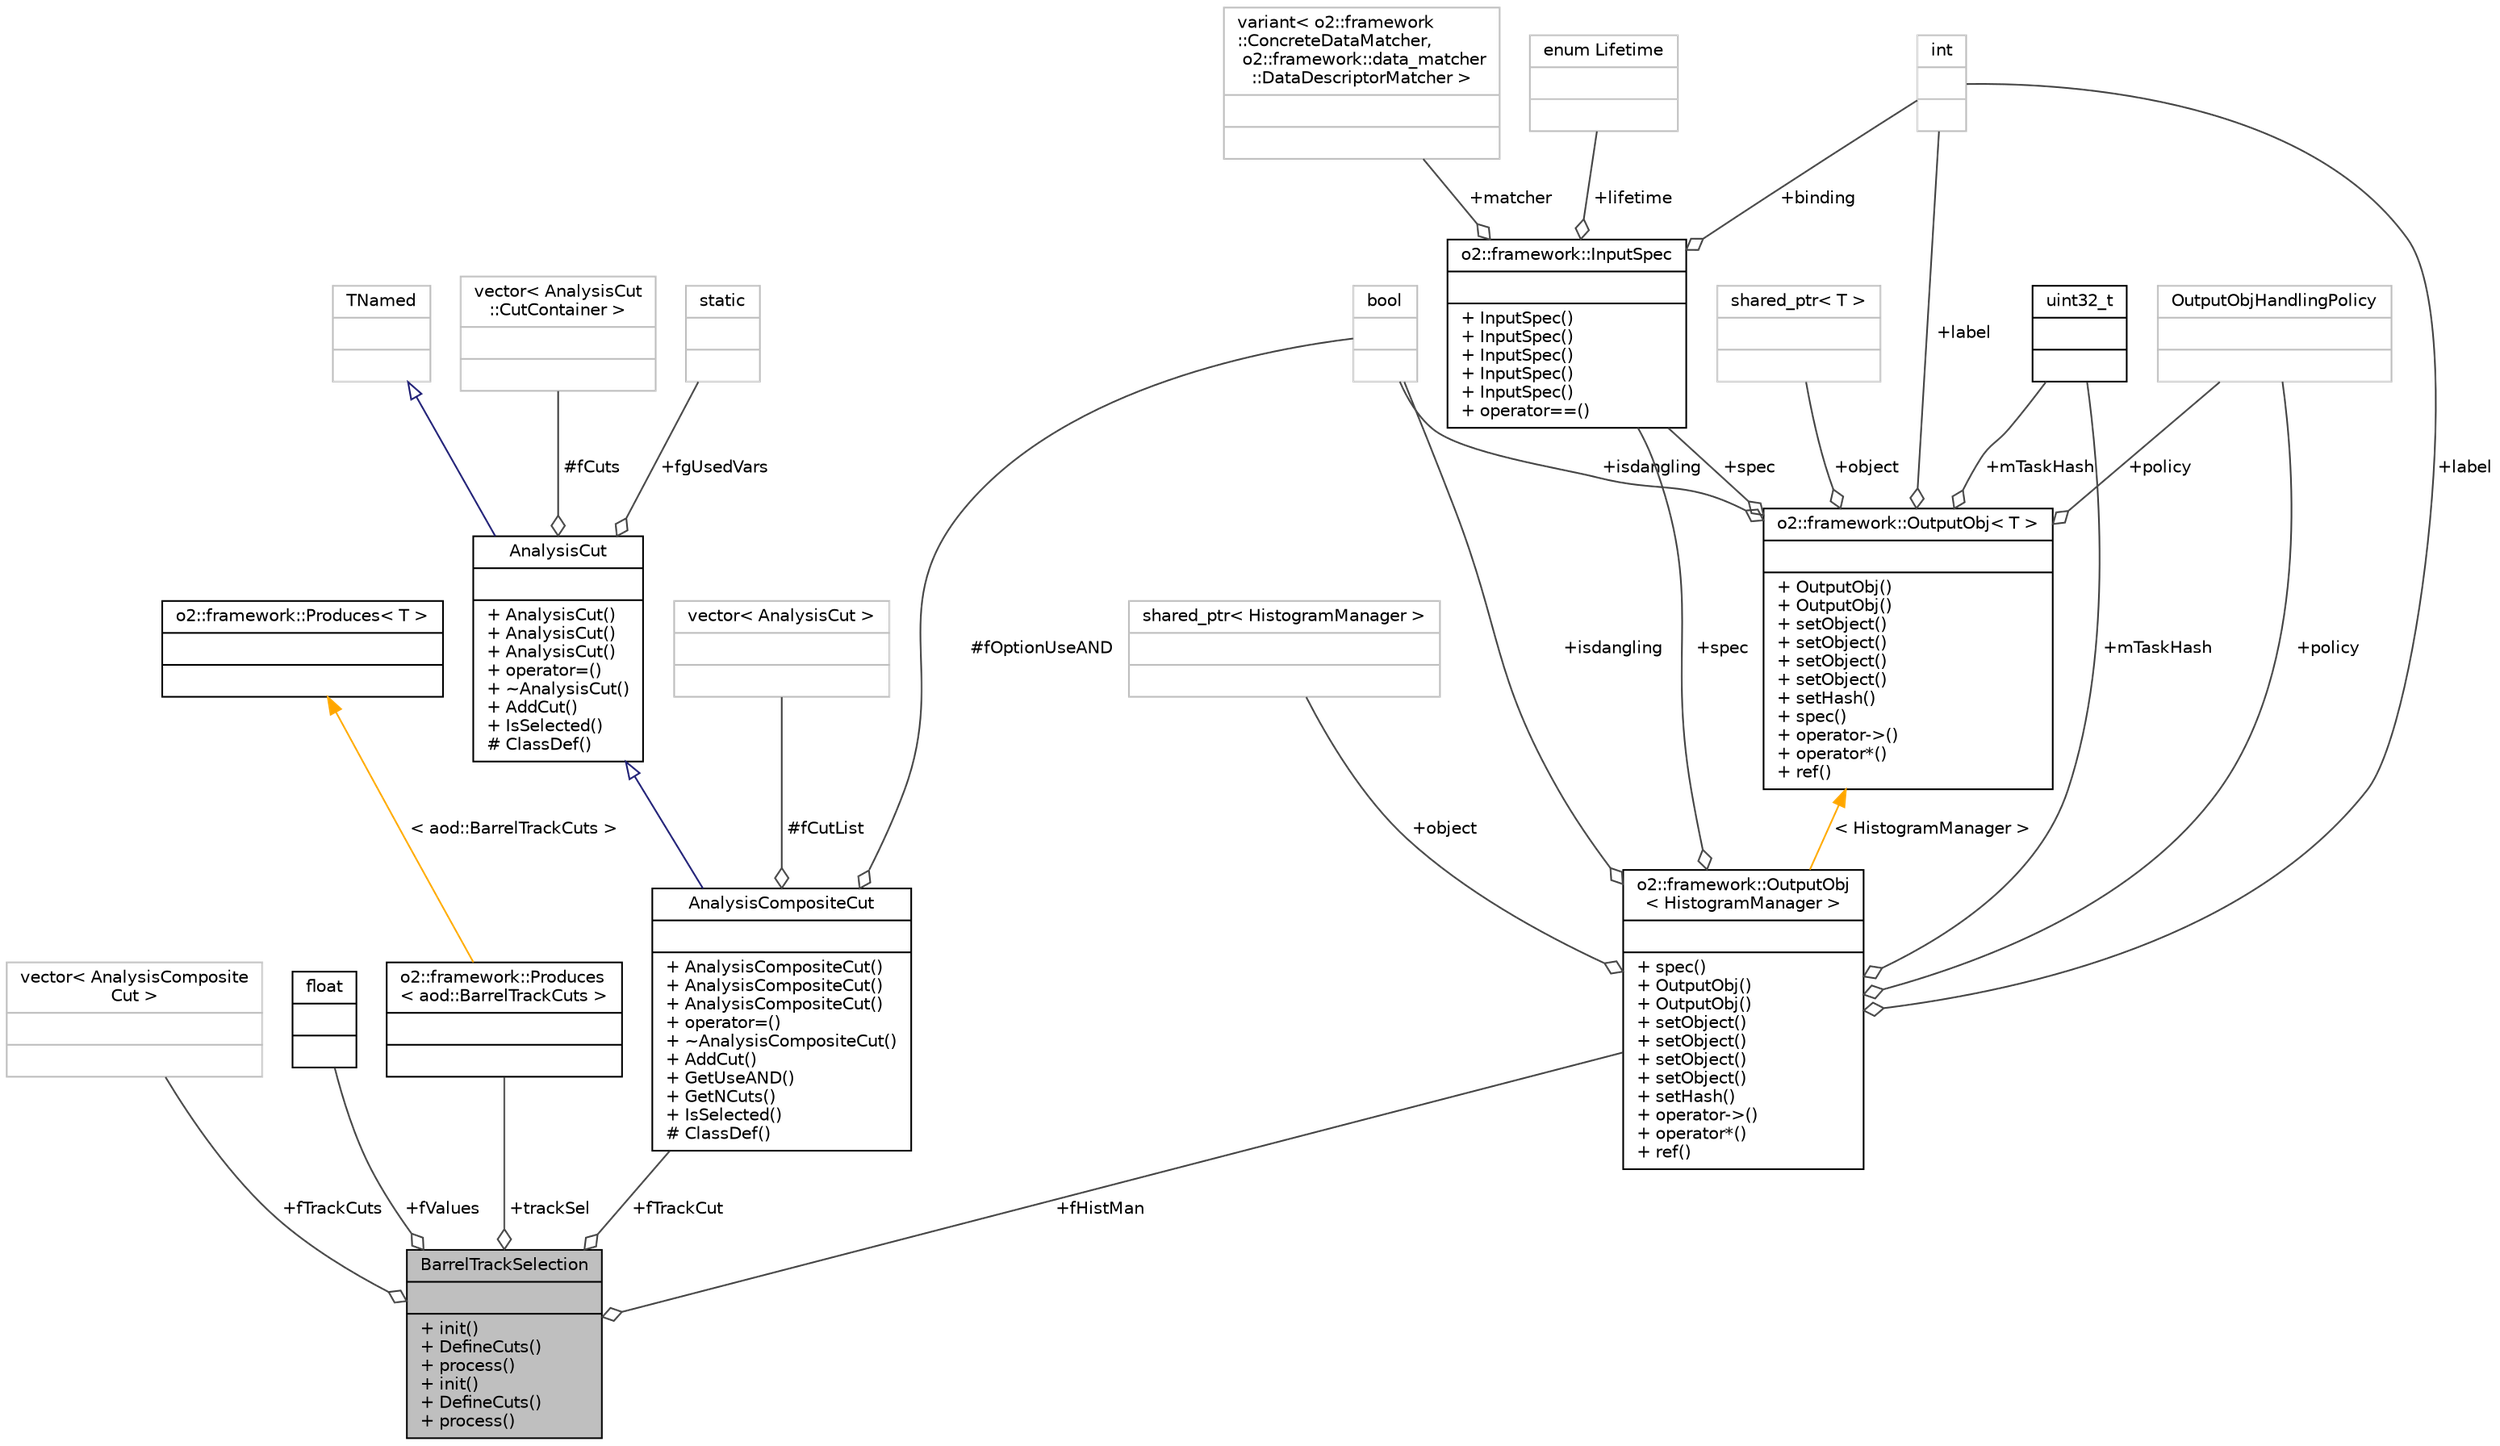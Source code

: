 digraph "BarrelTrackSelection"
{
 // INTERACTIVE_SVG=YES
  bgcolor="transparent";
  edge [fontname="Helvetica",fontsize="10",labelfontname="Helvetica",labelfontsize="10"];
  node [fontname="Helvetica",fontsize="10",shape=record];
  Node1 [label="{BarrelTrackSelection\n||+ init()\l+ DefineCuts()\l+ process()\l+ init()\l+ DefineCuts()\l+ process()\l}",height=0.2,width=0.4,color="black", fillcolor="grey75", style="filled", fontcolor="black"];
  Node2 -> Node1 [color="grey25",fontsize="10",style="solid",label=" +fTrackCuts" ,arrowhead="odiamond",fontname="Helvetica"];
  Node2 [label="{vector\< AnalysisComposite\lCut \>\n||}",height=0.2,width=0.4,color="grey75"];
  Node3 -> Node1 [color="grey25",fontsize="10",style="solid",label=" +fValues" ,arrowhead="odiamond",fontname="Helvetica"];
  Node3 [label="{float\n||}",height=0.2,width=0.4,color="black",URL="$d4/dc3/classfloat.html"];
  Node4 -> Node1 [color="grey25",fontsize="10",style="solid",label=" +trackSel" ,arrowhead="odiamond",fontname="Helvetica"];
  Node4 [label="{o2::framework::Produces\l\< aod::BarrelTrackCuts \>\n||}",height=0.2,width=0.4,color="black",URL="$d6/d86/structo2_1_1framework_1_1Produces.html"];
  Node5 -> Node4 [dir="back",color="orange",fontsize="10",style="solid",label=" \< aod::BarrelTrackCuts \>" ,fontname="Helvetica"];
  Node5 [label="{o2::framework::Produces\< T \>\n||}",height=0.2,width=0.4,color="black",URL="$d6/d86/structo2_1_1framework_1_1Produces.html"];
  Node6 -> Node1 [color="grey25",fontsize="10",style="solid",label=" +fTrackCut" ,arrowhead="odiamond",fontname="Helvetica"];
  Node6 [label="{AnalysisCompositeCut\n||+ AnalysisCompositeCut()\l+ AnalysisCompositeCut()\l+ AnalysisCompositeCut()\l+ operator=()\l+ ~AnalysisCompositeCut()\l+ AddCut()\l+ GetUseAND()\l+ GetNCuts()\l+ IsSelected()\l# ClassDef()\l}",height=0.2,width=0.4,color="black",URL="$db/d7a/classAnalysisCompositeCut.html"];
  Node7 -> Node6 [dir="back",color="midnightblue",fontsize="10",style="solid",arrowtail="onormal",fontname="Helvetica"];
  Node7 [label="{AnalysisCut\n||+ AnalysisCut()\l+ AnalysisCut()\l+ AnalysisCut()\l+ operator=()\l+ ~AnalysisCut()\l+ AddCut()\l+ IsSelected()\l# ClassDef()\l}",height=0.2,width=0.4,color="black",URL="$de/df4/classAnalysisCut.html"];
  Node8 -> Node7 [dir="back",color="midnightblue",fontsize="10",style="solid",arrowtail="onormal",fontname="Helvetica"];
  Node8 [label="{TNamed\n||}",height=0.2,width=0.4,color="grey75"];
  Node9 -> Node7 [color="grey25",fontsize="10",style="solid",label=" #fCuts" ,arrowhead="odiamond",fontname="Helvetica"];
  Node9 [label="{vector\< AnalysisCut\l::CutContainer \>\n||}",height=0.2,width=0.4,color="grey75"];
  Node10 -> Node7 [color="grey25",fontsize="10",style="solid",label=" +fgUsedVars" ,arrowhead="odiamond",fontname="Helvetica"];
  Node10 [label="{static\n||}",height=0.2,width=0.4,color="grey75"];
  Node11 -> Node6 [color="grey25",fontsize="10",style="solid",label=" #fCutList" ,arrowhead="odiamond",fontname="Helvetica"];
  Node11 [label="{vector\< AnalysisCut \>\n||}",height=0.2,width=0.4,color="grey75"];
  Node12 -> Node6 [color="grey25",fontsize="10",style="solid",label=" #fOptionUseAND" ,arrowhead="odiamond",fontname="Helvetica"];
  Node12 [label="{bool\n||}",height=0.2,width=0.4,color="grey75"];
  Node13 -> Node1 [color="grey25",fontsize="10",style="solid",label=" +fHistMan" ,arrowhead="odiamond",fontname="Helvetica"];
  Node13 [label="{o2::framework::OutputObj\l\< HistogramManager \>\n||+ spec()\l+ OutputObj()\l+ OutputObj()\l+ setObject()\l+ setObject()\l+ setObject()\l+ setObject()\l+ setHash()\l+ operator-\>()\l+ operator*()\l+ ref()\l}",height=0.2,width=0.4,color="black",URL="$d4/d79/structo2_1_1framework_1_1OutputObj.html"];
  Node14 -> Node13 [color="grey25",fontsize="10",style="solid",label=" +object" ,arrowhead="odiamond",fontname="Helvetica"];
  Node14 [label="{shared_ptr\< HistogramManager \>\n||}",height=0.2,width=0.4,color="grey75"];
  Node15 -> Node13 [color="grey25",fontsize="10",style="solid",label=" +policy" ,arrowhead="odiamond",fontname="Helvetica"];
  Node15 [label="{OutputObjHandlingPolicy\n||}",height=0.2,width=0.4,color="grey75"];
  Node16 -> Node13 [color="grey25",fontsize="10",style="solid",label=" +mTaskHash" ,arrowhead="odiamond",fontname="Helvetica"];
  Node16 [label="{uint32_t\n||}",height=0.2,width=0.4,color="black",URL="$d3/d87/classuint32__t.html"];
  Node17 -> Node13 [color="grey25",fontsize="10",style="solid",label=" +label" ,arrowhead="odiamond",fontname="Helvetica"];
  Node17 [label="{int\n||}",height=0.2,width=0.4,color="grey75"];
  Node12 -> Node13 [color="grey25",fontsize="10",style="solid",label=" +isdangling" ,arrowhead="odiamond",fontname="Helvetica"];
  Node18 -> Node13 [color="grey25",fontsize="10",style="solid",label=" +spec" ,arrowhead="odiamond",fontname="Helvetica"];
  Node18 [label="{o2::framework::InputSpec\n||+ InputSpec()\l+ InputSpec()\l+ InputSpec()\l+ InputSpec()\l+ InputSpec()\l+ operator==()\l}",height=0.2,width=0.4,color="black",URL="$da/d96/structo2_1_1framework_1_1InputSpec.html"];
  Node19 -> Node18 [color="grey25",fontsize="10",style="solid",label=" +lifetime" ,arrowhead="odiamond",fontname="Helvetica"];
  Node19 [label="{enum Lifetime\n||}",height=0.2,width=0.4,color="grey75"];
  Node20 -> Node18 [color="grey25",fontsize="10",style="solid",label=" +matcher" ,arrowhead="odiamond",fontname="Helvetica"];
  Node20 [label="{variant\< o2::framework\l::ConcreteDataMatcher,\l o2::framework::data_matcher\l::DataDescriptorMatcher \>\n||}",height=0.2,width=0.4,color="grey75"];
  Node17 -> Node18 [color="grey25",fontsize="10",style="solid",label=" +binding" ,arrowhead="odiamond",fontname="Helvetica"];
  Node21 -> Node13 [dir="back",color="orange",fontsize="10",style="solid",label=" \< HistogramManager \>" ,fontname="Helvetica"];
  Node21 [label="{o2::framework::OutputObj\< T \>\n||+ OutputObj()\l+ OutputObj()\l+ setObject()\l+ setObject()\l+ setObject()\l+ setObject()\l+ setHash()\l+ spec()\l+ operator-\>()\l+ operator*()\l+ ref()\l}",height=0.2,width=0.4,color="black",URL="$d4/d79/structo2_1_1framework_1_1OutputObj.html"];
  Node15 -> Node21 [color="grey25",fontsize="10",style="solid",label=" +policy" ,arrowhead="odiamond",fontname="Helvetica"];
  Node16 -> Node21 [color="grey25",fontsize="10",style="solid",label=" +mTaskHash" ,arrowhead="odiamond",fontname="Helvetica"];
  Node17 -> Node21 [color="grey25",fontsize="10",style="solid",label=" +label" ,arrowhead="odiamond",fontname="Helvetica"];
  Node22 -> Node21 [color="grey25",fontsize="10",style="solid",label=" +object" ,arrowhead="odiamond",fontname="Helvetica"];
  Node22 [label="{shared_ptr\< T \>\n||}",height=0.2,width=0.4,color="grey75"];
  Node12 -> Node21 [color="grey25",fontsize="10",style="solid",label=" +isdangling" ,arrowhead="odiamond",fontname="Helvetica"];
  Node18 -> Node21 [color="grey25",fontsize="10",style="solid",label=" +spec" ,arrowhead="odiamond",fontname="Helvetica"];
}
